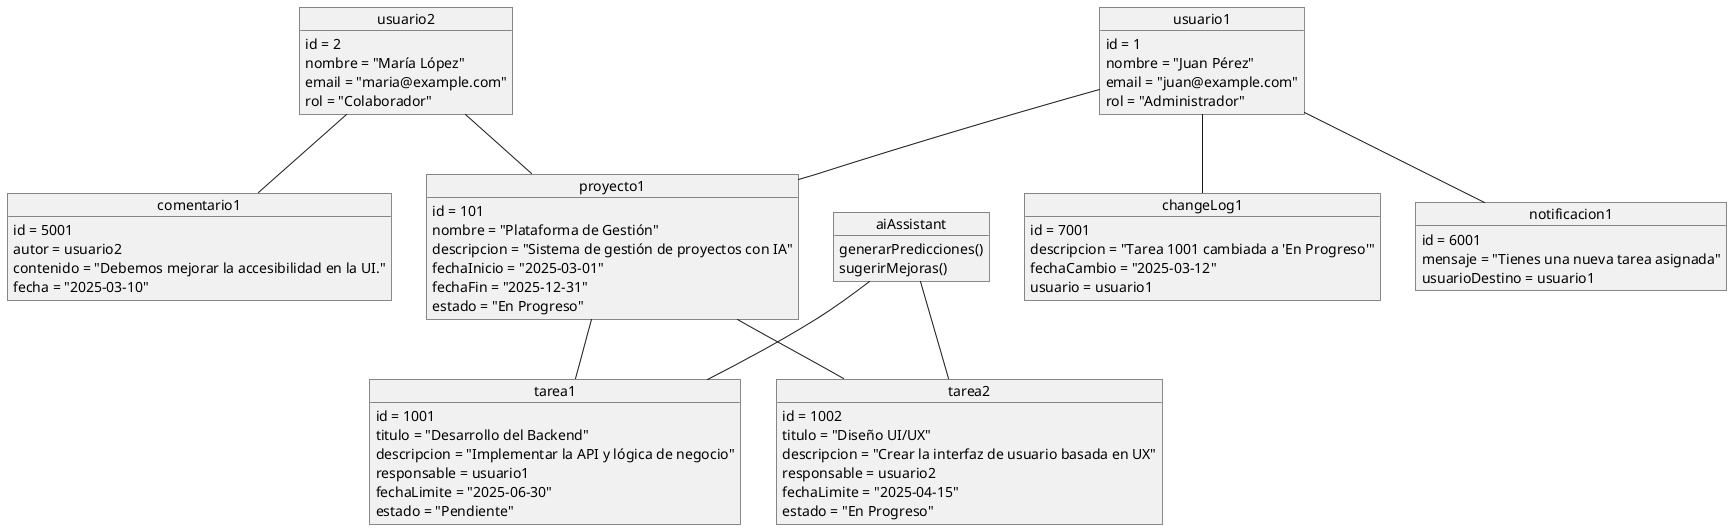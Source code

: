 @startuml

object usuario1 {
  id = 1
  nombre = "Juan Pérez"
  email = "juan@example.com"
  rol = "Administrador"
}

object usuario2 {
  id = 2
  nombre = "María López"
  email = "maria@example.com"
  rol = "Colaborador"
}

object proyecto1 {
  id = 101
  nombre = "Plataforma de Gestión"
  descripcion = "Sistema de gestión de proyectos con IA"
  fechaInicio = "2025-03-01"
  fechaFin = "2025-12-31"
  estado = "En Progreso"
}

object tarea1 {
  id = 1001
  titulo = "Desarrollo del Backend"
  descripcion = "Implementar la API y lógica de negocio"
  responsable = usuario1
  fechaLimite = "2025-06-30"
  estado = "Pendiente"
}

object tarea2 {
  id = 1002
  titulo = "Diseño UI/UX"
  descripcion = "Crear la interfaz de usuario basada en UX"
  responsable = usuario2
  fechaLimite = "2025-04-15"
  estado = "En Progreso"
}

object aiAssistant {
  generarPredicciones()
  sugerirMejoras()
}

object comentario1 {
  id = 5001
  autor = usuario2
  contenido = "Debemos mejorar la accesibilidad en la UI."
  fecha = "2025-03-10"
}

object notificacion1 {
  id = 6001
  mensaje = "Tienes una nueva tarea asignada"
  usuarioDestino = usuario1
}

object changeLog1 {
  id = 7001
  descripcion = "Tarea 1001 cambiada a 'En Progreso'"
  fechaCambio = "2025-03-12"
  usuario = usuario1
}

usuario1 -- proyecto1
usuario2 -- proyecto1
proyecto1 -- tarea1
proyecto1 -- tarea2
aiAssistant -- tarea1
aiAssistant -- tarea2
usuario2 -- comentario1
usuario1 -- notificacion1
usuario1 -- changeLog1

@enduml
